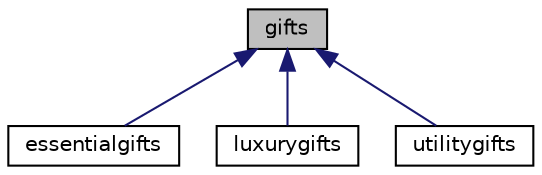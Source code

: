 digraph "gifts"
{
  edge [fontname="Helvetica",fontsize="10",labelfontname="Helvetica",labelfontsize="10"];
  node [fontname="Helvetica",fontsize="10",shape=record];
  Node1 [label="gifts",height=0.2,width=0.4,color="black", fillcolor="grey75", style="filled", fontcolor="black"];
  Node1 -> Node2 [dir="back",color="midnightblue",fontsize="10",style="solid",fontname="Helvetica"];
  Node2 [label="essentialgifts",height=0.2,width=0.4,color="black", fillcolor="white", style="filled",URL="$classessentialgifts.html"];
  Node1 -> Node3 [dir="back",color="midnightblue",fontsize="10",style="solid",fontname="Helvetica"];
  Node3 [label="luxurygifts",height=0.2,width=0.4,color="black", fillcolor="white", style="filled",URL="$classluxurygifts.html"];
  Node1 -> Node4 [dir="back",color="midnightblue",fontsize="10",style="solid",fontname="Helvetica"];
  Node4 [label="utilitygifts",height=0.2,width=0.4,color="black", fillcolor="white", style="filled",URL="$classutilitygifts.html"];
}
